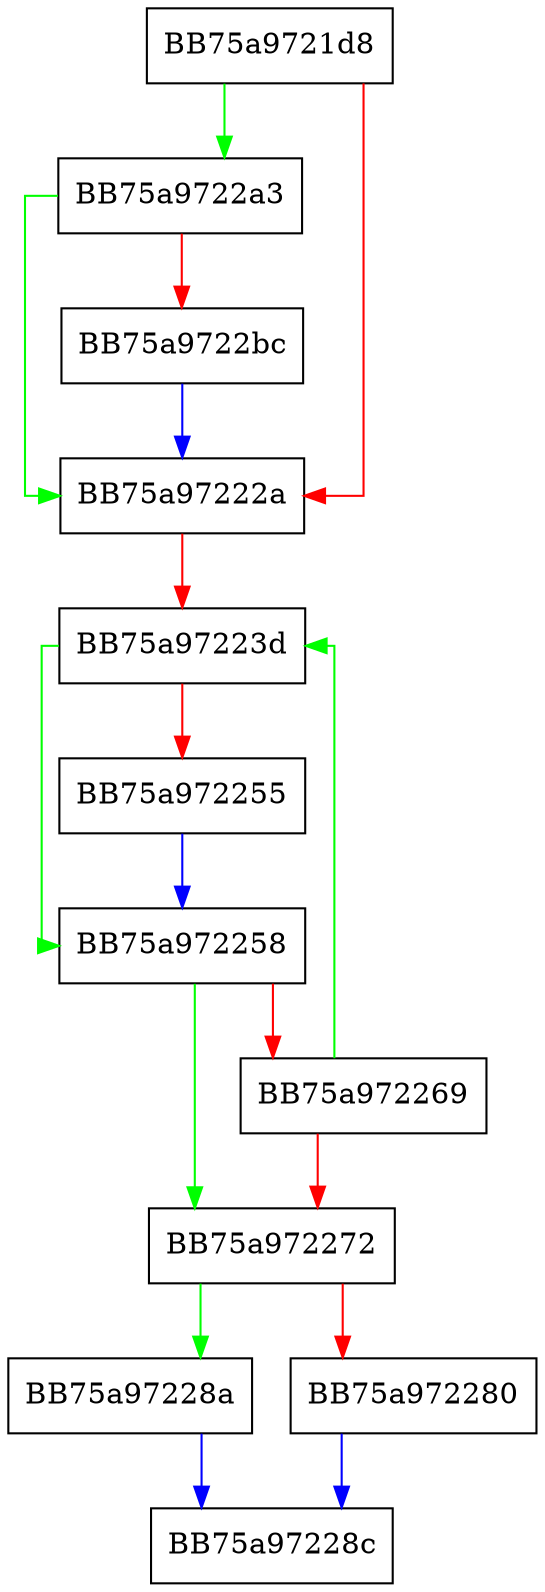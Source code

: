 digraph get_dll_id {
  node [shape="box"];
  graph [splines=ortho];
  BB75a9721d8 -> BB75a9722a3 [color="green"];
  BB75a9721d8 -> BB75a97222a [color="red"];
  BB75a97222a -> BB75a97223d [color="red"];
  BB75a97223d -> BB75a972258 [color="green"];
  BB75a97223d -> BB75a972255 [color="red"];
  BB75a972255 -> BB75a972258 [color="blue"];
  BB75a972258 -> BB75a972272 [color="green"];
  BB75a972258 -> BB75a972269 [color="red"];
  BB75a972269 -> BB75a97223d [color="green"];
  BB75a972269 -> BB75a972272 [color="red"];
  BB75a972272 -> BB75a97228a [color="green"];
  BB75a972272 -> BB75a972280 [color="red"];
  BB75a972280 -> BB75a97228c [color="blue"];
  BB75a97228a -> BB75a97228c [color="blue"];
  BB75a9722a3 -> BB75a97222a [color="green"];
  BB75a9722a3 -> BB75a9722bc [color="red"];
  BB75a9722bc -> BB75a97222a [color="blue"];
}